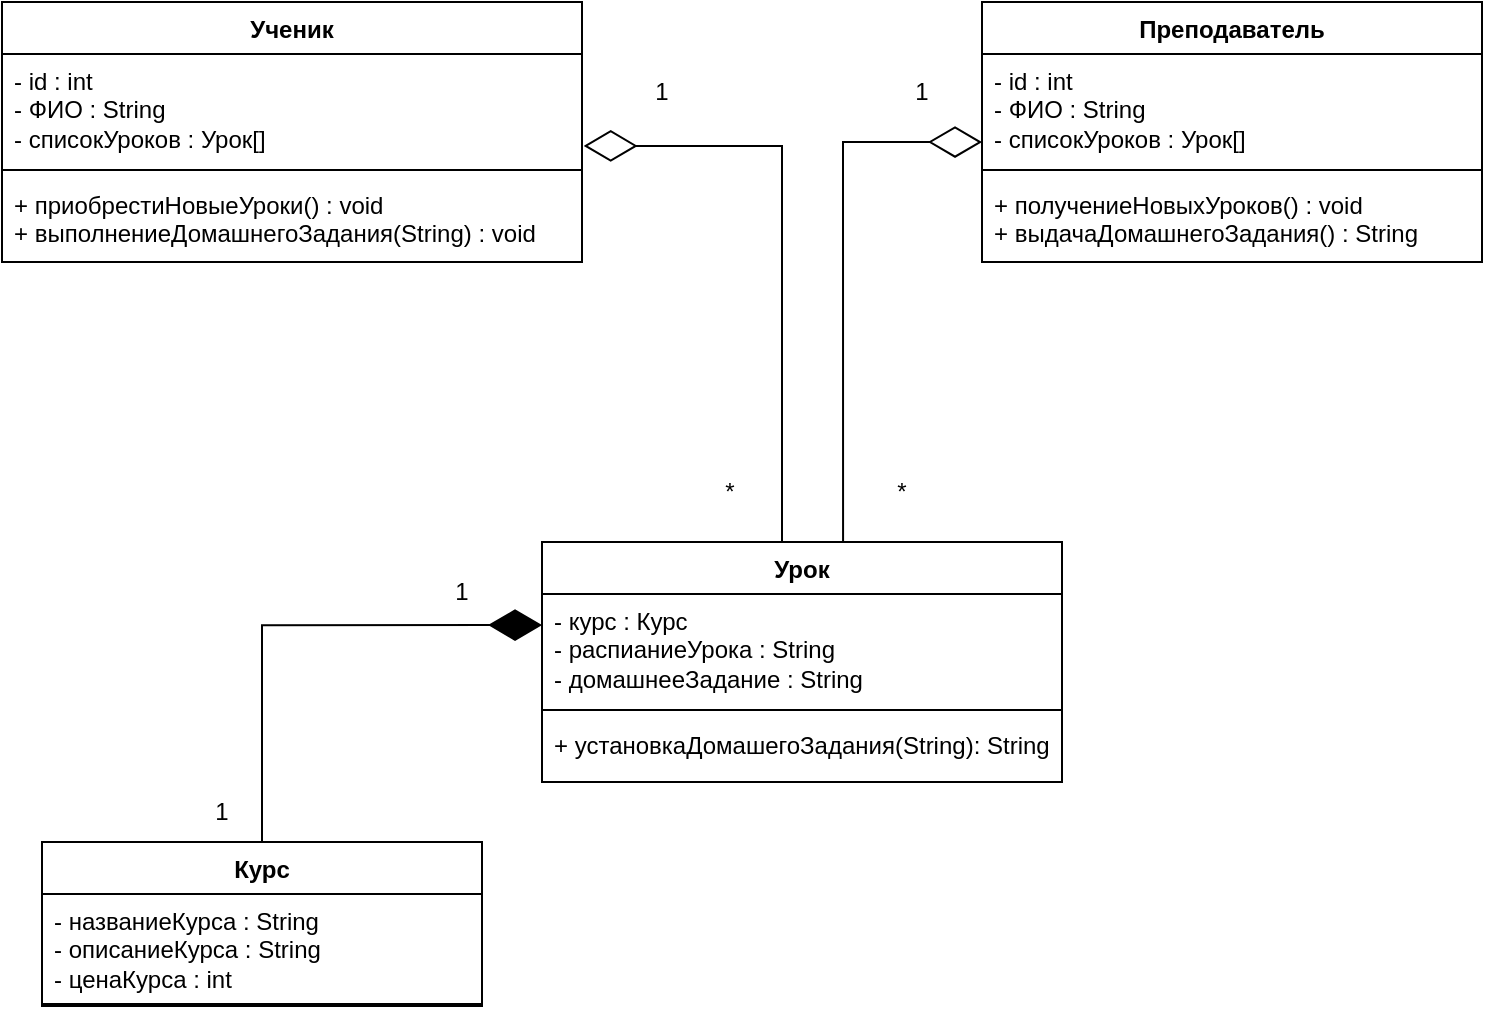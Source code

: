<mxfile version="24.4.4" type="github">
  <diagram name="Страница — 1" id="feJYffyxVQz-zG-ypwNW">
    <mxGraphModel dx="1235" dy="665" grid="1" gridSize="10" guides="1" tooltips="1" connect="1" arrows="1" fold="1" page="1" pageScale="1" pageWidth="827" pageHeight="1169" math="0" shadow="0">
      <root>
        <mxCell id="0" />
        <mxCell id="1" parent="0" />
        <mxCell id="phzOm1wb6SBAu63A0Hw0-1" value="Ученик" style="swimlane;fontStyle=1;align=center;verticalAlign=top;childLayout=stackLayout;horizontal=1;startSize=26;horizontalStack=0;resizeParent=1;resizeParentMax=0;resizeLast=0;collapsible=1;marginBottom=0;whiteSpace=wrap;html=1;" vertex="1" parent="1">
          <mxGeometry x="70" y="50" width="290" height="130" as="geometry" />
        </mxCell>
        <mxCell id="phzOm1wb6SBAu63A0Hw0-2" value="&lt;div&gt;- id : int&lt;/div&gt;- ФИО : String&lt;div&gt;- списокУроков : Урок[]&lt;/div&gt;" style="text;strokeColor=none;fillColor=none;align=left;verticalAlign=top;spacingLeft=4;spacingRight=4;overflow=hidden;rotatable=0;points=[[0,0.5],[1,0.5]];portConstraint=eastwest;whiteSpace=wrap;html=1;" vertex="1" parent="phzOm1wb6SBAu63A0Hw0-1">
          <mxGeometry y="26" width="290" height="54" as="geometry" />
        </mxCell>
        <mxCell id="phzOm1wb6SBAu63A0Hw0-3" value="" style="line;strokeWidth=1;fillColor=none;align=left;verticalAlign=middle;spacingTop=-1;spacingLeft=3;spacingRight=3;rotatable=0;labelPosition=right;points=[];portConstraint=eastwest;strokeColor=inherit;" vertex="1" parent="phzOm1wb6SBAu63A0Hw0-1">
          <mxGeometry y="80" width="290" height="8" as="geometry" />
        </mxCell>
        <mxCell id="phzOm1wb6SBAu63A0Hw0-4" value="+ приобрестиНовыеУроки() : void&lt;div&gt;+ выполнениеДомашнегоЗадания(String) : void&lt;/div&gt;" style="text;strokeColor=none;fillColor=none;align=left;verticalAlign=top;spacingLeft=4;spacingRight=4;overflow=hidden;rotatable=0;points=[[0,0.5],[1,0.5]];portConstraint=eastwest;whiteSpace=wrap;html=1;" vertex="1" parent="phzOm1wb6SBAu63A0Hw0-1">
          <mxGeometry y="88" width="290" height="42" as="geometry" />
        </mxCell>
        <mxCell id="phzOm1wb6SBAu63A0Hw0-5" value="Преподаватель" style="swimlane;fontStyle=1;align=center;verticalAlign=top;childLayout=stackLayout;horizontal=1;startSize=26;horizontalStack=0;resizeParent=1;resizeParentMax=0;resizeLast=0;collapsible=1;marginBottom=0;whiteSpace=wrap;html=1;" vertex="1" parent="1">
          <mxGeometry x="560" y="50" width="250" height="130" as="geometry" />
        </mxCell>
        <mxCell id="phzOm1wb6SBAu63A0Hw0-6" value="&lt;div&gt;- id : int&lt;/div&gt;- ФИО : String&lt;div&gt;- списокУроков : Урок[]&lt;/div&gt;" style="text;strokeColor=none;fillColor=none;align=left;verticalAlign=top;spacingLeft=4;spacingRight=4;overflow=hidden;rotatable=0;points=[[0,0.5],[1,0.5]];portConstraint=eastwest;whiteSpace=wrap;html=1;" vertex="1" parent="phzOm1wb6SBAu63A0Hw0-5">
          <mxGeometry y="26" width="250" height="54" as="geometry" />
        </mxCell>
        <mxCell id="phzOm1wb6SBAu63A0Hw0-7" value="" style="line;strokeWidth=1;fillColor=none;align=left;verticalAlign=middle;spacingTop=-1;spacingLeft=3;spacingRight=3;rotatable=0;labelPosition=right;points=[];portConstraint=eastwest;strokeColor=inherit;" vertex="1" parent="phzOm1wb6SBAu63A0Hw0-5">
          <mxGeometry y="80" width="250" height="8" as="geometry" />
        </mxCell>
        <mxCell id="phzOm1wb6SBAu63A0Hw0-8" value="+ получениеНовыхУроков() : void&lt;div&gt;+ выдачаДомашнегоЗадания() : String&lt;/div&gt;" style="text;strokeColor=none;fillColor=none;align=left;verticalAlign=top;spacingLeft=4;spacingRight=4;overflow=hidden;rotatable=0;points=[[0,0.5],[1,0.5]];portConstraint=eastwest;whiteSpace=wrap;html=1;" vertex="1" parent="phzOm1wb6SBAu63A0Hw0-5">
          <mxGeometry y="88" width="250" height="42" as="geometry" />
        </mxCell>
        <mxCell id="phzOm1wb6SBAu63A0Hw0-9" value="Курс" style="swimlane;fontStyle=1;align=center;verticalAlign=top;childLayout=stackLayout;horizontal=1;startSize=26;horizontalStack=0;resizeParent=1;resizeParentMax=0;resizeLast=0;collapsible=1;marginBottom=0;whiteSpace=wrap;html=1;" vertex="1" parent="1">
          <mxGeometry x="90" y="470" width="220" height="82" as="geometry" />
        </mxCell>
        <mxCell id="phzOm1wb6SBAu63A0Hw0-10" value="- названиеКурса : String&lt;div&gt;- описаниеКурса : String&lt;/div&gt;&lt;div&gt;- ценаКурса : int&lt;/div&gt;" style="text;strokeColor=none;fillColor=none;align=left;verticalAlign=top;spacingLeft=4;spacingRight=4;overflow=hidden;rotatable=0;points=[[0,0.5],[1,0.5]];portConstraint=eastwest;whiteSpace=wrap;html=1;" vertex="1" parent="phzOm1wb6SBAu63A0Hw0-9">
          <mxGeometry y="26" width="220" height="54" as="geometry" />
        </mxCell>
        <mxCell id="phzOm1wb6SBAu63A0Hw0-11" value="" style="line;strokeWidth=1;fillColor=none;align=left;verticalAlign=middle;spacingTop=-1;spacingLeft=3;spacingRight=3;rotatable=0;labelPosition=right;points=[];portConstraint=eastwest;strokeColor=inherit;" vertex="1" parent="phzOm1wb6SBAu63A0Hw0-9">
          <mxGeometry y="80" width="220" height="2" as="geometry" />
        </mxCell>
        <mxCell id="phzOm1wb6SBAu63A0Hw0-22" value="Урок" style="swimlane;fontStyle=1;align=center;verticalAlign=top;childLayout=stackLayout;horizontal=1;startSize=26;horizontalStack=0;resizeParent=1;resizeParentMax=0;resizeLast=0;collapsible=1;marginBottom=0;whiteSpace=wrap;html=1;" vertex="1" parent="1">
          <mxGeometry x="340" y="320" width="260" height="120" as="geometry" />
        </mxCell>
        <mxCell id="phzOm1wb6SBAu63A0Hw0-23" value="- курс : Курс&lt;div&gt;- распианиеУрока : String&lt;/div&gt;&lt;div&gt;- домашнееЗадание : String&lt;/div&gt;" style="text;strokeColor=none;fillColor=none;align=left;verticalAlign=top;spacingLeft=4;spacingRight=4;overflow=hidden;rotatable=0;points=[[0,0.5],[1,0.5]];portConstraint=eastwest;whiteSpace=wrap;html=1;" vertex="1" parent="phzOm1wb6SBAu63A0Hw0-22">
          <mxGeometry y="26" width="260" height="54" as="geometry" />
        </mxCell>
        <mxCell id="phzOm1wb6SBAu63A0Hw0-24" value="" style="line;strokeWidth=1;fillColor=none;align=left;verticalAlign=middle;spacingTop=-1;spacingLeft=3;spacingRight=3;rotatable=0;labelPosition=right;points=[];portConstraint=eastwest;strokeColor=inherit;" vertex="1" parent="phzOm1wb6SBAu63A0Hw0-22">
          <mxGeometry y="80" width="260" height="8" as="geometry" />
        </mxCell>
        <mxCell id="phzOm1wb6SBAu63A0Hw0-25" value="+ установкаДомашегоЗадания(String): String" style="text;strokeColor=none;fillColor=none;align=left;verticalAlign=top;spacingLeft=4;spacingRight=4;overflow=hidden;rotatable=0;points=[[0,0.5],[1,0.5]];portConstraint=eastwest;whiteSpace=wrap;html=1;" vertex="1" parent="phzOm1wb6SBAu63A0Hw0-22">
          <mxGeometry y="88" width="260" height="32" as="geometry" />
        </mxCell>
        <mxCell id="phzOm1wb6SBAu63A0Hw0-27" value="" style="endArrow=diamondThin;endFill=0;endSize=24;html=1;rounded=0;edgeStyle=orthogonalEdgeStyle;exitX=0.579;exitY=0.001;exitDx=0;exitDy=0;exitPerimeter=0;entryX=0;entryY=0.815;entryDx=0;entryDy=0;entryPerimeter=0;" edge="1" parent="1" source="phzOm1wb6SBAu63A0Hw0-22" target="phzOm1wb6SBAu63A0Hw0-6">
          <mxGeometry width="160" relative="1" as="geometry">
            <mxPoint x="530" y="240" as="sourcePoint" />
            <mxPoint x="440" y="240" as="targetPoint" />
            <Array as="points">
              <mxPoint x="491" y="120" />
            </Array>
          </mxGeometry>
        </mxCell>
        <mxCell id="phzOm1wb6SBAu63A0Hw0-28" value="" style="endArrow=diamondThin;endFill=1;endSize=24;html=1;rounded=0;exitX=0.5;exitY=0;exitDx=0;exitDy=0;edgeStyle=orthogonalEdgeStyle;entryX=0;entryY=0.288;entryDx=0;entryDy=0;entryPerimeter=0;" edge="1" parent="1" source="phzOm1wb6SBAu63A0Hw0-9" target="phzOm1wb6SBAu63A0Hw0-23">
          <mxGeometry width="160" relative="1" as="geometry">
            <mxPoint x="60" y="430" as="sourcePoint" />
            <mxPoint x="240" y="420" as="targetPoint" />
          </mxGeometry>
        </mxCell>
        <mxCell id="phzOm1wb6SBAu63A0Hw0-30" value="1" style="text;html=1;align=center;verticalAlign=middle;whiteSpace=wrap;rounded=0;" vertex="1" parent="1">
          <mxGeometry x="160" y="440" width="40" height="30" as="geometry" />
        </mxCell>
        <mxCell id="phzOm1wb6SBAu63A0Hw0-31" value="*" style="text;html=1;align=center;verticalAlign=middle;whiteSpace=wrap;rounded=0;" vertex="1" parent="1">
          <mxGeometry x="414" y="280" width="40" height="30" as="geometry" />
        </mxCell>
        <mxCell id="phzOm1wb6SBAu63A0Hw0-32" value="*" style="text;html=1;align=center;verticalAlign=middle;whiteSpace=wrap;rounded=0;" vertex="1" parent="1">
          <mxGeometry x="500" y="280" width="40" height="30" as="geometry" />
        </mxCell>
        <mxCell id="phzOm1wb6SBAu63A0Hw0-35" value="" style="endArrow=diamondThin;endFill=0;endSize=24;html=1;rounded=0;edgeStyle=orthogonalEdgeStyle;entryX=1.003;entryY=0.851;entryDx=0;entryDy=0;entryPerimeter=0;" edge="1" parent="1" target="phzOm1wb6SBAu63A0Hw0-2">
          <mxGeometry width="160" relative="1" as="geometry">
            <mxPoint x="460" y="320" as="sourcePoint" />
            <mxPoint x="570" y="200" as="targetPoint" />
            <Array as="points">
              <mxPoint x="460" y="122" />
            </Array>
          </mxGeometry>
        </mxCell>
        <mxCell id="phzOm1wb6SBAu63A0Hw0-36" value="1" style="text;html=1;align=center;verticalAlign=middle;whiteSpace=wrap;rounded=0;" vertex="1" parent="1">
          <mxGeometry x="280" y="330" width="40" height="30" as="geometry" />
        </mxCell>
        <mxCell id="phzOm1wb6SBAu63A0Hw0-37" value="1" style="text;html=1;align=center;verticalAlign=middle;whiteSpace=wrap;rounded=0;" vertex="1" parent="1">
          <mxGeometry x="380" y="80" width="40" height="30" as="geometry" />
        </mxCell>
        <mxCell id="phzOm1wb6SBAu63A0Hw0-38" value="1" style="text;html=1;align=center;verticalAlign=middle;whiteSpace=wrap;rounded=0;" vertex="1" parent="1">
          <mxGeometry x="510" y="80" width="40" height="30" as="geometry" />
        </mxCell>
      </root>
    </mxGraphModel>
  </diagram>
</mxfile>
